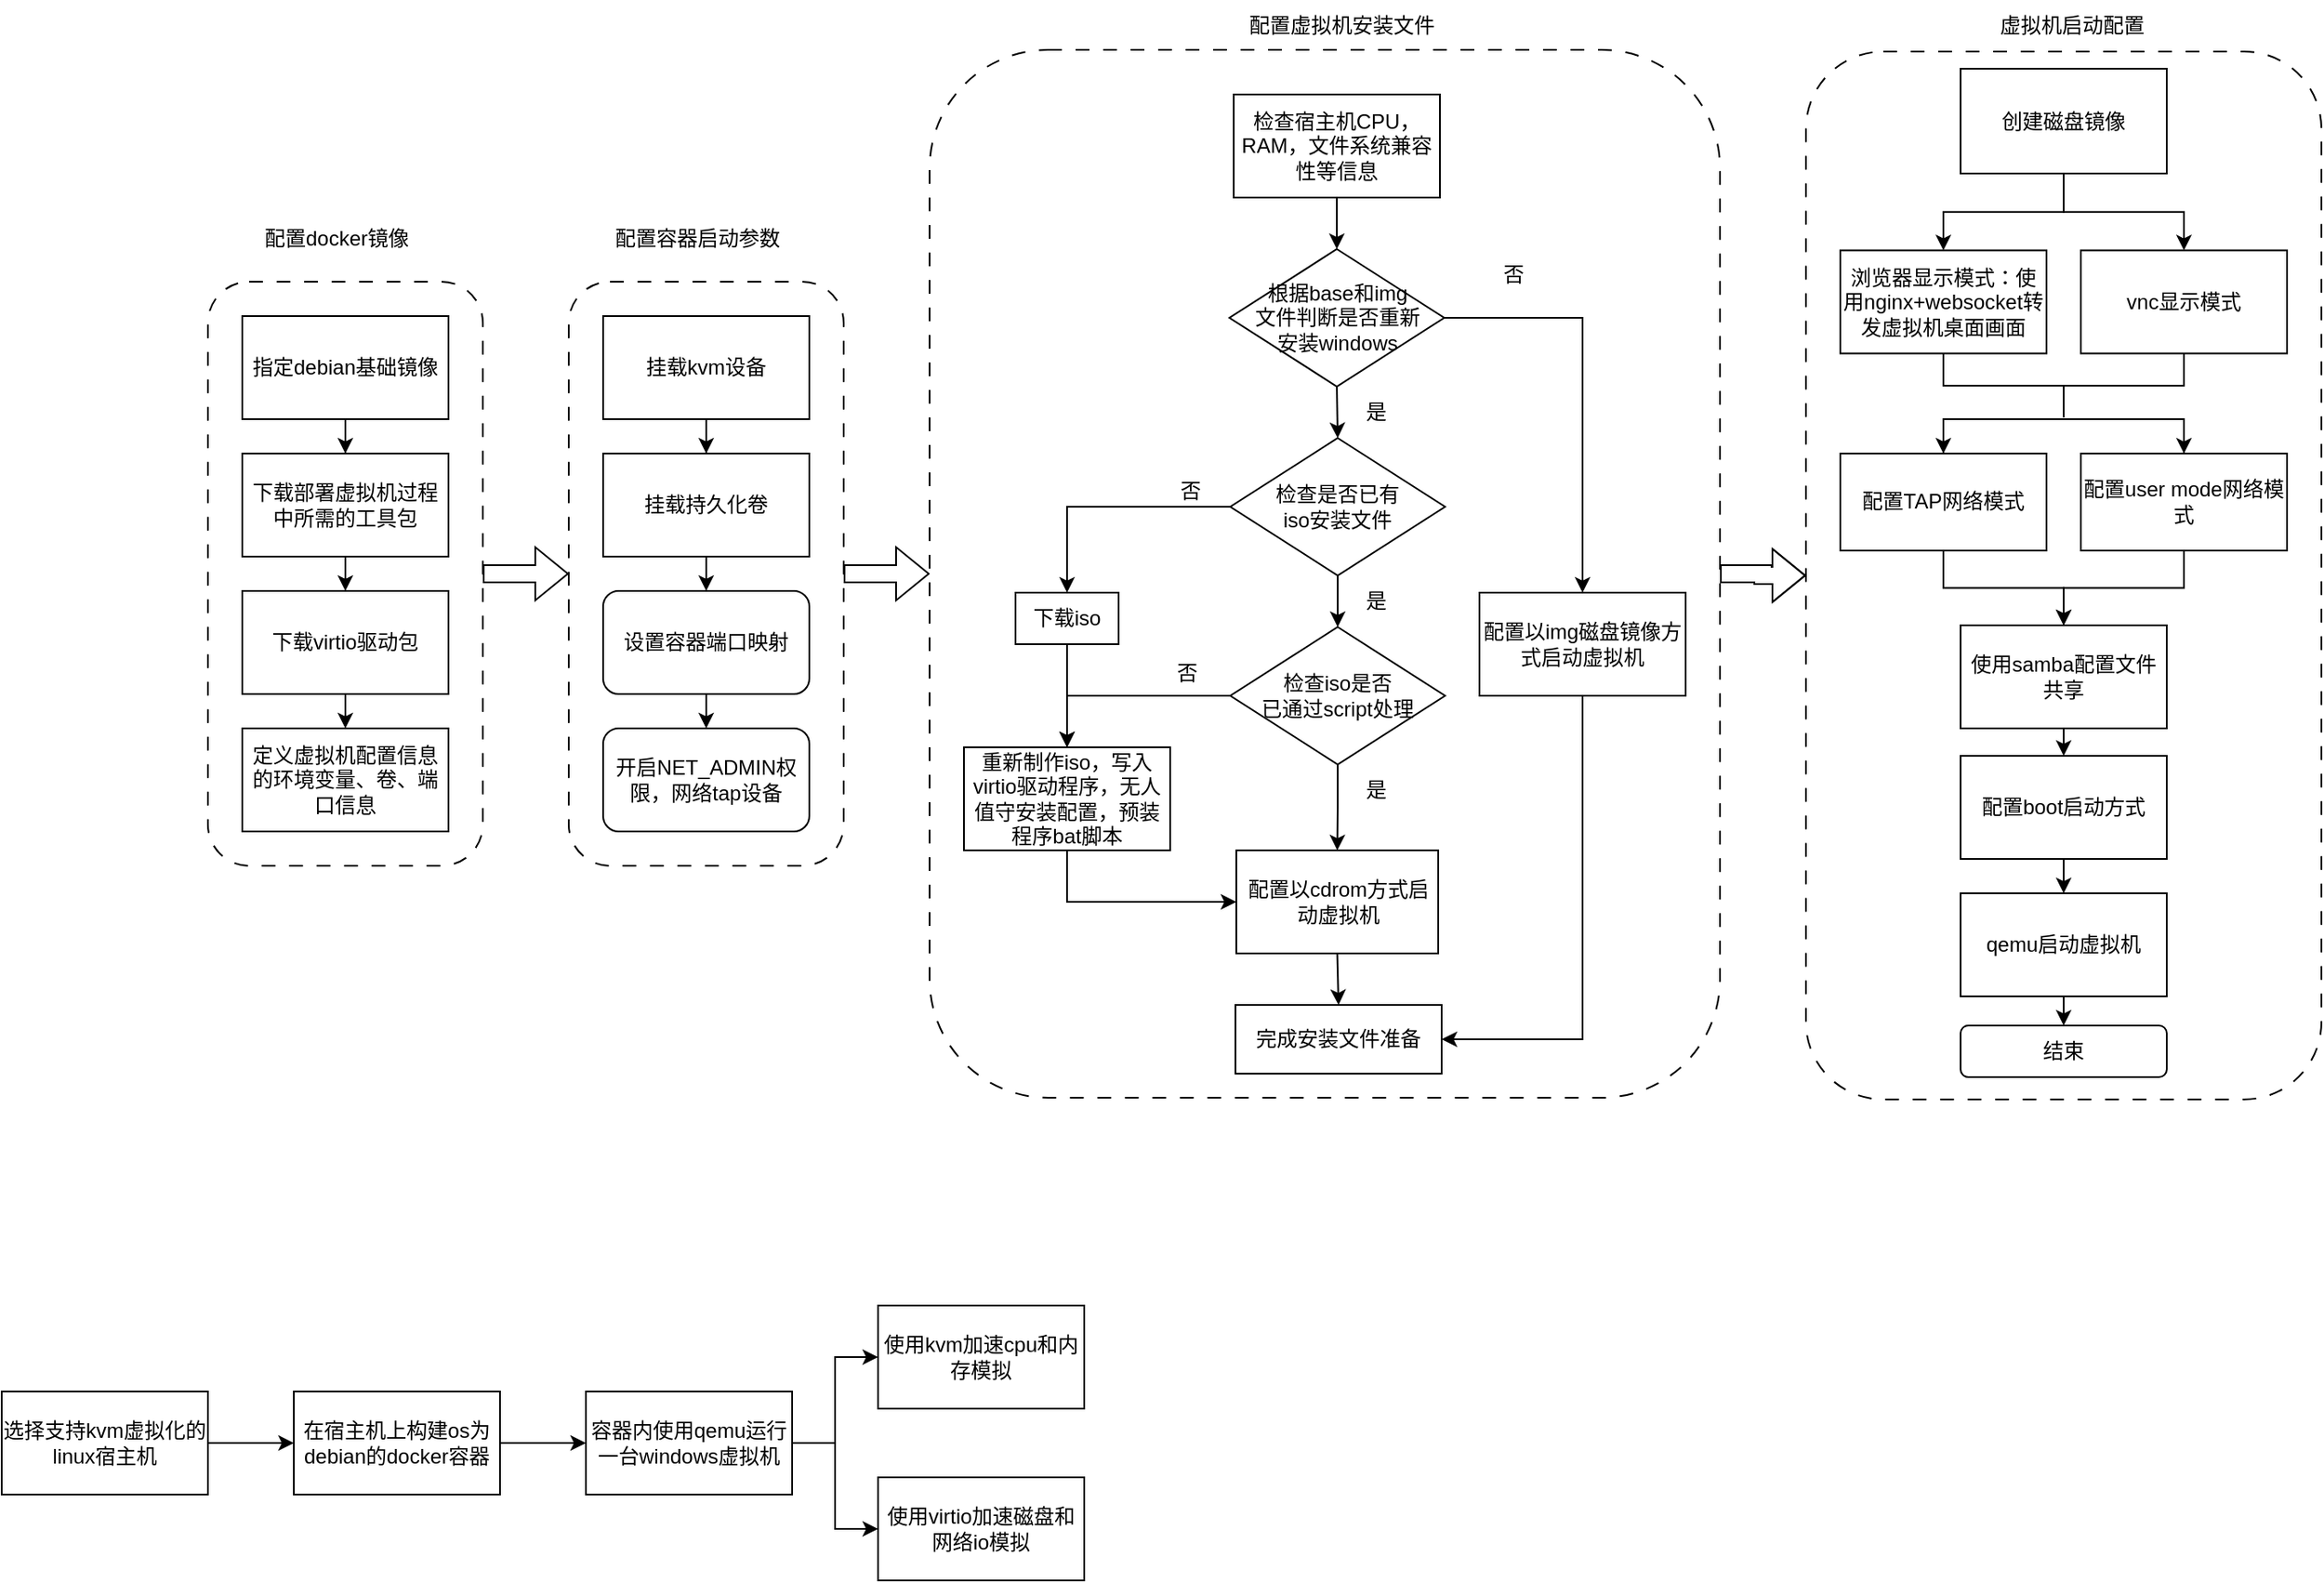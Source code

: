 <mxfile version="26.0.5">
  <diagram name="Page-1" id="BYpQI4XTyPwFm8TuNRjK">
    <mxGraphModel dx="2603" dy="738" grid="1" gridSize="10" guides="1" tooltips="1" connect="1" arrows="1" fold="1" page="1" pageScale="1" pageWidth="1169" pageHeight="1654" math="0" shadow="0">
      <root>
        <mxCell id="0" />
        <mxCell id="1" parent="0" />
        <mxCell id="55VfZpbfIY-dUhr3XNBg-116" style="edgeStyle=orthogonalEdgeStyle;rounded=0;orthogonalLoop=1;jettySize=auto;html=1;exitX=1;exitY=0.5;exitDx=0;exitDy=0;entryX=0;entryY=0.5;entryDx=0;entryDy=0;shape=flexArrow;" edge="1" parent="1" source="55VfZpbfIY-dUhr3XNBg-20" target="55VfZpbfIY-dUhr3XNBg-71">
          <mxGeometry relative="1" as="geometry" />
        </mxCell>
        <mxCell id="55VfZpbfIY-dUhr3XNBg-20" value="" style="rounded=1;whiteSpace=wrap;html=1;dashed=1;dashPattern=8 8;" vertex="1" parent="1">
          <mxGeometry x="100" y="214" width="160" height="340" as="geometry" />
        </mxCell>
        <mxCell id="55VfZpbfIY-dUhr3XNBg-112" style="edgeStyle=orthogonalEdgeStyle;rounded=0;orthogonalLoop=1;jettySize=auto;html=1;exitX=1;exitY=0.5;exitDx=0;exitDy=0;entryX=0;entryY=0.5;entryDx=0;entryDy=0;shape=flexArrow;" edge="1" parent="1" source="55VfZpbfIY-dUhr3XNBg-19" target="55VfZpbfIY-dUhr3XNBg-20">
          <mxGeometry relative="1" as="geometry" />
        </mxCell>
        <mxCell id="55VfZpbfIY-dUhr3XNBg-19" value="" style="rounded=1;whiteSpace=wrap;html=1;dashed=1;dashPattern=8 8;" vertex="1" parent="1">
          <mxGeometry x="-110" y="214" width="160" height="340" as="geometry" />
        </mxCell>
        <mxCell id="55VfZpbfIY-dUhr3XNBg-79" style="edgeStyle=orthogonalEdgeStyle;rounded=0;orthogonalLoop=1;jettySize=auto;html=1;exitX=0.5;exitY=1;exitDx=0;exitDy=0;" edge="1" parent="1" source="55VfZpbfIY-dUhr3XNBg-9" target="55VfZpbfIY-dUhr3XNBg-10">
          <mxGeometry relative="1" as="geometry" />
        </mxCell>
        <mxCell id="55VfZpbfIY-dUhr3XNBg-9" value="指定debian基础镜像" style="rounded=1;whiteSpace=wrap;html=1;arcSize=0;" vertex="1" parent="1">
          <mxGeometry x="-90" y="234" width="120" height="60" as="geometry" />
        </mxCell>
        <mxCell id="55VfZpbfIY-dUhr3XNBg-80" style="edgeStyle=orthogonalEdgeStyle;rounded=0;orthogonalLoop=1;jettySize=auto;html=1;exitX=0.5;exitY=1;exitDx=0;exitDy=0;entryX=0.5;entryY=0;entryDx=0;entryDy=0;" edge="1" parent="1" source="55VfZpbfIY-dUhr3XNBg-10" target="55VfZpbfIY-dUhr3XNBg-11">
          <mxGeometry relative="1" as="geometry" />
        </mxCell>
        <mxCell id="55VfZpbfIY-dUhr3XNBg-10" value="下载部署虚拟机过程中所需的工具包" style="rounded=1;whiteSpace=wrap;html=1;arcSize=0;" vertex="1" parent="1">
          <mxGeometry x="-90" y="314" width="120" height="60" as="geometry" />
        </mxCell>
        <mxCell id="55VfZpbfIY-dUhr3XNBg-81" style="edgeStyle=orthogonalEdgeStyle;rounded=0;orthogonalLoop=1;jettySize=auto;html=1;exitX=0.5;exitY=1;exitDx=0;exitDy=0;entryX=0.5;entryY=0;entryDx=0;entryDy=0;" edge="1" parent="1" source="55VfZpbfIY-dUhr3XNBg-11" target="55VfZpbfIY-dUhr3XNBg-12">
          <mxGeometry relative="1" as="geometry" />
        </mxCell>
        <mxCell id="55VfZpbfIY-dUhr3XNBg-11" value="下载virtio驱动包" style="rounded=1;whiteSpace=wrap;html=1;arcSize=0;" vertex="1" parent="1">
          <mxGeometry x="-90" y="394" width="120" height="60" as="geometry" />
        </mxCell>
        <mxCell id="55VfZpbfIY-dUhr3XNBg-12" value="定义虚拟机配置信息的环境变量、卷、端口信息" style="rounded=1;whiteSpace=wrap;html=1;arcSize=0;" vertex="1" parent="1">
          <mxGeometry x="-90" y="474" width="120" height="60" as="geometry" />
        </mxCell>
        <mxCell id="55VfZpbfIY-dUhr3XNBg-84" style="edgeStyle=orthogonalEdgeStyle;rounded=0;orthogonalLoop=1;jettySize=auto;html=1;exitX=0.5;exitY=1;exitDx=0;exitDy=0;entryX=0.5;entryY=0;entryDx=0;entryDy=0;" edge="1" parent="1" source="55VfZpbfIY-dUhr3XNBg-13" target="55VfZpbfIY-dUhr3XNBg-14">
          <mxGeometry relative="1" as="geometry" />
        </mxCell>
        <mxCell id="55VfZpbfIY-dUhr3XNBg-13" value="挂载持久化卷" style="rounded=1;whiteSpace=wrap;html=1;arcSize=0;" vertex="1" parent="1">
          <mxGeometry x="120" y="314" width="120" height="60" as="geometry" />
        </mxCell>
        <mxCell id="55VfZpbfIY-dUhr3XNBg-85" style="edgeStyle=orthogonalEdgeStyle;rounded=0;orthogonalLoop=1;jettySize=auto;html=1;exitX=0.5;exitY=1;exitDx=0;exitDy=0;entryX=0.5;entryY=0;entryDx=0;entryDy=0;" edge="1" parent="1" source="55VfZpbfIY-dUhr3XNBg-14" target="55VfZpbfIY-dUhr3XNBg-16">
          <mxGeometry relative="1" as="geometry" />
        </mxCell>
        <mxCell id="55VfZpbfIY-dUhr3XNBg-14" value="设置容器端口映射" style="rounded=1;whiteSpace=wrap;html=1;" vertex="1" parent="1">
          <mxGeometry x="120" y="394" width="120" height="60" as="geometry" />
        </mxCell>
        <mxCell id="55VfZpbfIY-dUhr3XNBg-83" style="edgeStyle=orthogonalEdgeStyle;rounded=0;orthogonalLoop=1;jettySize=auto;html=1;exitX=0.5;exitY=1;exitDx=0;exitDy=0;" edge="1" parent="1" source="55VfZpbfIY-dUhr3XNBg-15" target="55VfZpbfIY-dUhr3XNBg-13">
          <mxGeometry relative="1" as="geometry" />
        </mxCell>
        <mxCell id="55VfZpbfIY-dUhr3XNBg-15" value="挂载kvm设备" style="rounded=1;whiteSpace=wrap;html=1;arcSize=0;" vertex="1" parent="1">
          <mxGeometry x="120" y="234" width="120" height="60" as="geometry" />
        </mxCell>
        <mxCell id="55VfZpbfIY-dUhr3XNBg-16" value="开启NET_ADMIN权限，网络tap设备" style="rounded=1;whiteSpace=wrap;html=1;" vertex="1" parent="1">
          <mxGeometry x="120" y="474" width="120" height="60" as="geometry" />
        </mxCell>
        <mxCell id="55VfZpbfIY-dUhr3XNBg-73" value="配置docker镜像" style="text;html=1;align=center;verticalAlign=middle;whiteSpace=wrap;rounded=0;" vertex="1" parent="1">
          <mxGeometry x="-100" y="174" width="130" height="30" as="geometry" />
        </mxCell>
        <mxCell id="55VfZpbfIY-dUhr3XNBg-74" value="配置容器启动参数" style="text;html=1;align=center;verticalAlign=middle;whiteSpace=wrap;rounded=0;" vertex="1" parent="1">
          <mxGeometry x="110" y="174" width="130" height="30" as="geometry" />
        </mxCell>
        <mxCell id="55VfZpbfIY-dUhr3XNBg-76" value="配置虚拟机安装文件" style="text;html=1;align=center;verticalAlign=middle;whiteSpace=wrap;rounded=0;" vertex="1" parent="1">
          <mxGeometry x="490" y="50" width="120" height="30" as="geometry" />
        </mxCell>
        <mxCell id="55VfZpbfIY-dUhr3XNBg-115" style="edgeStyle=orthogonalEdgeStyle;rounded=0;orthogonalLoop=1;jettySize=auto;html=1;exitX=1;exitY=0.5;exitDx=0;exitDy=0;entryX=0;entryY=0.5;entryDx=0;entryDy=0;shape=flexArrow;" edge="1" parent="1" source="55VfZpbfIY-dUhr3XNBg-71" target="55VfZpbfIY-dUhr3XNBg-110">
          <mxGeometry relative="1" as="geometry" />
        </mxCell>
        <mxCell id="55VfZpbfIY-dUhr3XNBg-71" value="" style="rounded=1;whiteSpace=wrap;html=1;dashed=1;dashPattern=8 8;" vertex="1" parent="1">
          <mxGeometry x="310" y="79" width="460" height="610" as="geometry" />
        </mxCell>
        <mxCell id="55VfZpbfIY-dUhr3XNBg-70" value="" style="group" vertex="1" connectable="0" parent="1">
          <mxGeometry x="330" y="105" width="420" height="590" as="geometry" />
        </mxCell>
        <mxCell id="55VfZpbfIY-dUhr3XNBg-43" style="edgeStyle=orthogonalEdgeStyle;rounded=0;orthogonalLoop=1;jettySize=auto;html=1;exitX=0.5;exitY=1;exitDx=0;exitDy=0;entryX=0.5;entryY=0;entryDx=0;entryDy=0;" edge="1" parent="55VfZpbfIY-dUhr3XNBg-70" source="55VfZpbfIY-dUhr3XNBg-7" target="55VfZpbfIY-dUhr3XNBg-23">
          <mxGeometry relative="1" as="geometry" />
        </mxCell>
        <mxCell id="55VfZpbfIY-dUhr3XNBg-7" value="检查宿主机CPU，RAM，文件系统兼容性等信息" style="rounded=1;whiteSpace=wrap;html=1;arcSize=0;" vertex="1" parent="55VfZpbfIY-dUhr3XNBg-70">
          <mxGeometry x="157" width="120" height="60" as="geometry" />
        </mxCell>
        <mxCell id="55VfZpbfIY-dUhr3XNBg-42" style="edgeStyle=orthogonalEdgeStyle;rounded=0;orthogonalLoop=1;jettySize=auto;html=1;exitX=0.5;exitY=1;exitDx=0;exitDy=0;entryX=0.5;entryY=0;entryDx=0;entryDy=0;" edge="1" parent="55VfZpbfIY-dUhr3XNBg-70" source="55VfZpbfIY-dUhr3XNBg-23" target="55VfZpbfIY-dUhr3XNBg-24">
          <mxGeometry relative="1" as="geometry" />
        </mxCell>
        <mxCell id="55VfZpbfIY-dUhr3XNBg-66" style="edgeStyle=orthogonalEdgeStyle;rounded=0;orthogonalLoop=1;jettySize=auto;html=1;exitX=1;exitY=0.5;exitDx=0;exitDy=0;" edge="1" parent="55VfZpbfIY-dUhr3XNBg-70" source="55VfZpbfIY-dUhr3XNBg-23" target="55VfZpbfIY-dUhr3XNBg-49">
          <mxGeometry relative="1" as="geometry" />
        </mxCell>
        <mxCell id="55VfZpbfIY-dUhr3XNBg-23" value="&lt;div&gt;&lt;span style=&quot;background-color: transparent; color: light-dark(rgb(0, 0, 0), rgb(255, 255, 255));&quot;&gt;根据base和img&lt;/span&gt;&lt;/div&gt;&lt;div&gt;&lt;span style=&quot;background-color: transparent; color: light-dark(rgb(0, 0, 0), rgb(255, 255, 255));&quot;&gt;文件判断是否重新&lt;/span&gt;&lt;/div&gt;&lt;div&gt;&lt;span style=&quot;background-color: transparent; color: light-dark(rgb(0, 0, 0), rgb(255, 255, 255));&quot;&gt;安装windows&lt;/span&gt;&lt;/div&gt;" style="rhombus;whiteSpace=wrap;html=1;" vertex="1" parent="55VfZpbfIY-dUhr3XNBg-70">
          <mxGeometry x="154.5" y="90" width="125" height="80" as="geometry" />
        </mxCell>
        <mxCell id="55VfZpbfIY-dUhr3XNBg-34" style="edgeStyle=orthogonalEdgeStyle;rounded=0;orthogonalLoop=1;jettySize=auto;html=1;exitX=0;exitY=0.5;exitDx=0;exitDy=0;entryX=0.5;entryY=0;entryDx=0;entryDy=0;" edge="1" parent="55VfZpbfIY-dUhr3XNBg-70" source="55VfZpbfIY-dUhr3XNBg-24" target="55VfZpbfIY-dUhr3XNBg-29">
          <mxGeometry relative="1" as="geometry" />
        </mxCell>
        <mxCell id="55VfZpbfIY-dUhr3XNBg-36" style="edgeStyle=orthogonalEdgeStyle;rounded=0;orthogonalLoop=1;jettySize=auto;html=1;exitX=0.5;exitY=1;exitDx=0;exitDy=0;entryX=0.5;entryY=0;entryDx=0;entryDy=0;" edge="1" parent="55VfZpbfIY-dUhr3XNBg-70" source="55VfZpbfIY-dUhr3XNBg-24" target="55VfZpbfIY-dUhr3XNBg-27">
          <mxGeometry relative="1" as="geometry" />
        </mxCell>
        <mxCell id="55VfZpbfIY-dUhr3XNBg-24" value="检查是否已有&lt;div&gt;iso安装文件&lt;/div&gt;" style="rhombus;whiteSpace=wrap;html=1;" vertex="1" parent="55VfZpbfIY-dUhr3XNBg-70">
          <mxGeometry x="155" y="200" width="125" height="80" as="geometry" />
        </mxCell>
        <mxCell id="55VfZpbfIY-dUhr3XNBg-39" style="edgeStyle=orthogonalEdgeStyle;rounded=0;orthogonalLoop=1;jettySize=auto;html=1;exitX=0.5;exitY=1;exitDx=0;exitDy=0;entryX=0.5;entryY=0;entryDx=0;entryDy=0;" edge="1" parent="55VfZpbfIY-dUhr3XNBg-70" source="55VfZpbfIY-dUhr3XNBg-27" target="55VfZpbfIY-dUhr3XNBg-48">
          <mxGeometry relative="1" as="geometry">
            <mxPoint x="217.5" y="430" as="targetPoint" />
          </mxGeometry>
        </mxCell>
        <mxCell id="55VfZpbfIY-dUhr3XNBg-68" style="edgeStyle=orthogonalEdgeStyle;rounded=0;orthogonalLoop=1;jettySize=auto;html=1;exitX=0;exitY=0.5;exitDx=0;exitDy=0;entryX=0.5;entryY=0;entryDx=0;entryDy=0;" edge="1" parent="55VfZpbfIY-dUhr3XNBg-70" source="55VfZpbfIY-dUhr3XNBg-27" target="55VfZpbfIY-dUhr3XNBg-58">
          <mxGeometry relative="1" as="geometry" />
        </mxCell>
        <mxCell id="55VfZpbfIY-dUhr3XNBg-27" value="检查&lt;span style=&quot;background-color: transparent; color: light-dark(rgb(0, 0, 0), rgb(255, 255, 255));&quot;&gt;iso是否&lt;/span&gt;&lt;div&gt;&lt;span style=&quot;background-color: transparent; color: light-dark(rgb(0, 0, 0), rgb(255, 255, 255));&quot;&gt;已通过script处理&lt;/span&gt;&lt;/div&gt;" style="rhombus;whiteSpace=wrap;html=1;" vertex="1" parent="55VfZpbfIY-dUhr3XNBg-70">
          <mxGeometry x="155" y="310" width="125" height="80" as="geometry" />
        </mxCell>
        <mxCell id="55VfZpbfIY-dUhr3XNBg-60" style="edgeStyle=orthogonalEdgeStyle;rounded=0;orthogonalLoop=1;jettySize=auto;html=1;exitX=0.5;exitY=1;exitDx=0;exitDy=0;entryX=0.5;entryY=0;entryDx=0;entryDy=0;" edge="1" parent="55VfZpbfIY-dUhr3XNBg-70" source="55VfZpbfIY-dUhr3XNBg-29" target="55VfZpbfIY-dUhr3XNBg-58">
          <mxGeometry relative="1" as="geometry" />
        </mxCell>
        <mxCell id="55VfZpbfIY-dUhr3XNBg-29" value="下载iso" style="rounded=1;whiteSpace=wrap;html=1;arcSize=0;" vertex="1" parent="55VfZpbfIY-dUhr3XNBg-70">
          <mxGeometry x="30" y="290" width="60" height="30" as="geometry" />
        </mxCell>
        <mxCell id="55VfZpbfIY-dUhr3XNBg-33" value="否" style="text;html=1;align=center;verticalAlign=middle;whiteSpace=wrap;rounded=0;" vertex="1" parent="55VfZpbfIY-dUhr3XNBg-70">
          <mxGeometry x="101.5" y="216" width="60" height="30" as="geometry" />
        </mxCell>
        <mxCell id="55VfZpbfIY-dUhr3XNBg-37" value="是" style="text;html=1;align=center;verticalAlign=middle;whiteSpace=wrap;rounded=0;" vertex="1" parent="55VfZpbfIY-dUhr3XNBg-70">
          <mxGeometry x="210" y="280" width="60" height="30" as="geometry" />
        </mxCell>
        <mxCell id="55VfZpbfIY-dUhr3XNBg-40" value="是" style="text;html=1;align=center;verticalAlign=middle;whiteSpace=wrap;rounded=0;" vertex="1" parent="55VfZpbfIY-dUhr3XNBg-70">
          <mxGeometry x="210" y="390" width="60" height="30" as="geometry" />
        </mxCell>
        <mxCell id="55VfZpbfIY-dUhr3XNBg-44" value="是" style="text;html=1;align=center;verticalAlign=middle;whiteSpace=wrap;rounded=0;" vertex="1" parent="55VfZpbfIY-dUhr3XNBg-70">
          <mxGeometry x="210" y="170" width="60" height="30" as="geometry" />
        </mxCell>
        <mxCell id="55VfZpbfIY-dUhr3XNBg-63" style="edgeStyle=orthogonalEdgeStyle;rounded=0;orthogonalLoop=1;jettySize=auto;html=1;exitX=0.5;exitY=1;exitDx=0;exitDy=0;entryX=0.5;entryY=0;entryDx=0;entryDy=0;" edge="1" parent="55VfZpbfIY-dUhr3XNBg-70" source="55VfZpbfIY-dUhr3XNBg-48" target="55VfZpbfIY-dUhr3XNBg-62">
          <mxGeometry relative="1" as="geometry" />
        </mxCell>
        <mxCell id="55VfZpbfIY-dUhr3XNBg-48" value="配置以cdrom方式启动虚拟机" style="rounded=1;whiteSpace=wrap;html=1;arcSize=0;" vertex="1" parent="55VfZpbfIY-dUhr3XNBg-70">
          <mxGeometry x="158.5" y="440" width="117.5" height="60" as="geometry" />
        </mxCell>
        <mxCell id="55VfZpbfIY-dUhr3XNBg-65" style="edgeStyle=orthogonalEdgeStyle;rounded=0;orthogonalLoop=1;jettySize=auto;html=1;exitX=0.5;exitY=1;exitDx=0;exitDy=0;entryX=1;entryY=0.5;entryDx=0;entryDy=0;" edge="1" parent="55VfZpbfIY-dUhr3XNBg-70" source="55VfZpbfIY-dUhr3XNBg-49" target="55VfZpbfIY-dUhr3XNBg-62">
          <mxGeometry relative="1" as="geometry" />
        </mxCell>
        <mxCell id="55VfZpbfIY-dUhr3XNBg-49" value="配置以img磁盘镜像方式启动虚拟机" style="rounded=1;whiteSpace=wrap;html=1;arcSize=0;" vertex="1" parent="55VfZpbfIY-dUhr3XNBg-70">
          <mxGeometry x="300" y="290" width="120" height="60" as="geometry" />
        </mxCell>
        <mxCell id="55VfZpbfIY-dUhr3XNBg-53" value="否" style="text;html=1;align=center;verticalAlign=middle;whiteSpace=wrap;rounded=0;" vertex="1" parent="55VfZpbfIY-dUhr3XNBg-70">
          <mxGeometry x="100" y="322" width="60" height="30" as="geometry" />
        </mxCell>
        <mxCell id="55VfZpbfIY-dUhr3XNBg-61" style="edgeStyle=orthogonalEdgeStyle;rounded=0;orthogonalLoop=1;jettySize=auto;html=1;exitX=0.5;exitY=1;exitDx=0;exitDy=0;entryX=0;entryY=0.5;entryDx=0;entryDy=0;" edge="1" parent="55VfZpbfIY-dUhr3XNBg-70" source="55VfZpbfIY-dUhr3XNBg-58" target="55VfZpbfIY-dUhr3XNBg-48">
          <mxGeometry relative="1" as="geometry" />
        </mxCell>
        <mxCell id="55VfZpbfIY-dUhr3XNBg-58" value="重新制作iso，写入virtio驱动程序，无人值守安装配置，预装程序bat脚本" style="rounded=1;whiteSpace=wrap;html=1;arcSize=0;" vertex="1" parent="55VfZpbfIY-dUhr3XNBg-70">
          <mxGeometry y="380" width="120" height="60" as="geometry" />
        </mxCell>
        <mxCell id="55VfZpbfIY-dUhr3XNBg-62" value="完成安装文件准备" style="rounded=1;whiteSpace=wrap;html=1;arcSize=0;" vertex="1" parent="55VfZpbfIY-dUhr3XNBg-70">
          <mxGeometry x="158" y="530" width="120" height="40" as="geometry" />
        </mxCell>
        <mxCell id="55VfZpbfIY-dUhr3XNBg-67" value="否" style="text;html=1;align=center;verticalAlign=middle;whiteSpace=wrap;rounded=0;" vertex="1" parent="55VfZpbfIY-dUhr3XNBg-70">
          <mxGeometry x="290" y="90" width="60" height="30" as="geometry" />
        </mxCell>
        <mxCell id="55VfZpbfIY-dUhr3XNBg-131" style="edgeStyle=orthogonalEdgeStyle;rounded=0;orthogonalLoop=1;jettySize=auto;html=1;exitX=1;exitY=0.5;exitDx=0;exitDy=0;" edge="1" parent="1" source="55VfZpbfIY-dUhr3XNBg-130">
          <mxGeometry relative="1" as="geometry">
            <mxPoint x="-60" y="890" as="targetPoint" />
          </mxGeometry>
        </mxCell>
        <mxCell id="55VfZpbfIY-dUhr3XNBg-130" value="选择支持kvm虚拟化的linux宿主机" style="rounded=0;whiteSpace=wrap;html=1;" vertex="1" parent="1">
          <mxGeometry x="-230" y="860" width="120" height="60" as="geometry" />
        </mxCell>
        <mxCell id="55VfZpbfIY-dUhr3XNBg-162" style="edgeStyle=orthogonalEdgeStyle;rounded=0;orthogonalLoop=1;jettySize=auto;html=1;exitX=1;exitY=0.5;exitDx=0;exitDy=0;entryX=0;entryY=0.5;entryDx=0;entryDy=0;" edge="1" parent="1" source="55VfZpbfIY-dUhr3XNBg-132" target="55VfZpbfIY-dUhr3XNBg-133">
          <mxGeometry relative="1" as="geometry" />
        </mxCell>
        <mxCell id="55VfZpbfIY-dUhr3XNBg-132" value="在宿主机上构建os为debian的docker容器" style="rounded=0;whiteSpace=wrap;html=1;" vertex="1" parent="1">
          <mxGeometry x="-60" y="860" width="120" height="60" as="geometry" />
        </mxCell>
        <mxCell id="55VfZpbfIY-dUhr3XNBg-161" style="edgeStyle=orthogonalEdgeStyle;rounded=0;orthogonalLoop=1;jettySize=auto;html=1;exitX=1;exitY=0.5;exitDx=0;exitDy=0;" edge="1" parent="1" source="55VfZpbfIY-dUhr3XNBg-133" target="55VfZpbfIY-dUhr3XNBg-134">
          <mxGeometry relative="1" as="geometry" />
        </mxCell>
        <mxCell id="55VfZpbfIY-dUhr3XNBg-163" style="edgeStyle=orthogonalEdgeStyle;rounded=0;orthogonalLoop=1;jettySize=auto;html=1;entryX=0;entryY=0.5;entryDx=0;entryDy=0;" edge="1" parent="1" source="55VfZpbfIY-dUhr3XNBg-133" target="55VfZpbfIY-dUhr3XNBg-135">
          <mxGeometry relative="1" as="geometry" />
        </mxCell>
        <mxCell id="55VfZpbfIY-dUhr3XNBg-133" value="容器内使用qemu运行一台windows虚拟机" style="rounded=0;whiteSpace=wrap;html=1;" vertex="1" parent="1">
          <mxGeometry x="110" y="860" width="120" height="60" as="geometry" />
        </mxCell>
        <mxCell id="55VfZpbfIY-dUhr3XNBg-134" value="使用kvm加速cpu和内存模拟" style="rounded=0;whiteSpace=wrap;html=1;" vertex="1" parent="1">
          <mxGeometry x="280" y="810" width="120" height="60" as="geometry" />
        </mxCell>
        <mxCell id="55VfZpbfIY-dUhr3XNBg-135" value="使用virtio加速磁盘和网络io模拟" style="rounded=0;whiteSpace=wrap;html=1;" vertex="1" parent="1">
          <mxGeometry x="280" y="910" width="120" height="60" as="geometry" />
        </mxCell>
        <mxCell id="55VfZpbfIY-dUhr3XNBg-110" value="" style="rounded=1;whiteSpace=wrap;html=1;dashed=1;dashPattern=8 8;" vertex="1" parent="1">
          <mxGeometry x="820" y="80" width="300" height="610" as="geometry" />
        </mxCell>
        <mxCell id="55VfZpbfIY-dUhr3XNBg-142" style="edgeStyle=orthogonalEdgeStyle;rounded=0;orthogonalLoop=1;jettySize=auto;html=1;exitX=0.5;exitY=1;exitDx=0;exitDy=0;entryX=0.5;entryY=0;entryDx=0;entryDy=0;" edge="1" parent="1" source="55VfZpbfIY-dUhr3XNBg-75" target="55VfZpbfIY-dUhr3XNBg-77">
          <mxGeometry relative="1" as="geometry" />
        </mxCell>
        <mxCell id="55VfZpbfIY-dUhr3XNBg-143" style="edgeStyle=orthogonalEdgeStyle;rounded=0;orthogonalLoop=1;jettySize=auto;html=1;exitX=0.5;exitY=1;exitDx=0;exitDy=0;entryX=0.5;entryY=0;entryDx=0;entryDy=0;" edge="1" parent="1" source="55VfZpbfIY-dUhr3XNBg-75" target="55VfZpbfIY-dUhr3XNBg-137">
          <mxGeometry relative="1" as="geometry" />
        </mxCell>
        <mxCell id="55VfZpbfIY-dUhr3XNBg-75" value="创建磁盘镜像" style="rounded=0;whiteSpace=wrap;html=1;" vertex="1" parent="1">
          <mxGeometry x="910" y="90" width="120" height="61" as="geometry" />
        </mxCell>
        <mxCell id="55VfZpbfIY-dUhr3XNBg-77" value="浏览器显示模式：使用nginx+websocket转发虚拟机桌面画面" style="rounded=0;whiteSpace=wrap;html=1;" vertex="1" parent="1">
          <mxGeometry x="840" y="195.75" width="120" height="60" as="geometry" />
        </mxCell>
        <mxCell id="55VfZpbfIY-dUhr3XNBg-146" style="edgeStyle=orthogonalEdgeStyle;rounded=0;orthogonalLoop=1;jettySize=auto;html=1;exitX=0.5;exitY=1;exitDx=0;exitDy=0;entryX=0.5;entryY=0;entryDx=0;entryDy=0;" edge="1" parent="1" source="55VfZpbfIY-dUhr3XNBg-95" target="55VfZpbfIY-dUhr3XNBg-103">
          <mxGeometry relative="1" as="geometry" />
        </mxCell>
        <mxCell id="55VfZpbfIY-dUhr3XNBg-95" value="配置TAP网络模式" style="rounded=0;whiteSpace=wrap;html=1;" vertex="1" parent="1">
          <mxGeometry x="840" y="314" width="120" height="56.5" as="geometry" />
        </mxCell>
        <mxCell id="55VfZpbfIY-dUhr3XNBg-108" style="edgeStyle=orthogonalEdgeStyle;rounded=0;orthogonalLoop=1;jettySize=auto;html=1;exitX=0.5;exitY=1;exitDx=0;exitDy=0;entryX=0.5;entryY=0;entryDx=0;entryDy=0;" edge="1" parent="1" source="55VfZpbfIY-dUhr3XNBg-103" target="55VfZpbfIY-dUhr3XNBg-106">
          <mxGeometry relative="1" as="geometry" />
        </mxCell>
        <mxCell id="55VfZpbfIY-dUhr3XNBg-103" value="使用samba配置文件共享" style="rounded=0;whiteSpace=wrap;html=1;" vertex="1" parent="1">
          <mxGeometry x="910" y="414" width="120" height="60" as="geometry" />
        </mxCell>
        <mxCell id="55VfZpbfIY-dUhr3XNBg-123" style="edgeStyle=orthogonalEdgeStyle;rounded=0;orthogonalLoop=1;jettySize=auto;html=1;exitX=0.5;exitY=1;exitDx=0;exitDy=0;entryX=0.5;entryY=0;entryDx=0;entryDy=0;" edge="1" parent="1" source="55VfZpbfIY-dUhr3XNBg-106" target="55VfZpbfIY-dUhr3XNBg-122">
          <mxGeometry relative="1" as="geometry" />
        </mxCell>
        <mxCell id="55VfZpbfIY-dUhr3XNBg-106" value="配置boot启动方式" style="rounded=0;whiteSpace=wrap;html=1;" vertex="1" parent="1">
          <mxGeometry x="910" y="490" width="120" height="60" as="geometry" />
        </mxCell>
        <mxCell id="55VfZpbfIY-dUhr3XNBg-117" value="虚拟机启动配置" style="text;html=1;align=center;verticalAlign=middle;whiteSpace=wrap;rounded=0;" vertex="1" parent="1">
          <mxGeometry x="920" y="50" width="110" height="30" as="geometry" />
        </mxCell>
        <mxCell id="55VfZpbfIY-dUhr3XNBg-118" style="edgeStyle=orthogonalEdgeStyle;rounded=0;orthogonalLoop=1;jettySize=auto;html=1;exitX=0.5;exitY=1;exitDx=0;exitDy=0;" edge="1" parent="1" source="55VfZpbfIY-dUhr3XNBg-106" target="55VfZpbfIY-dUhr3XNBg-106">
          <mxGeometry relative="1" as="geometry" />
        </mxCell>
        <mxCell id="55VfZpbfIY-dUhr3XNBg-128" style="edgeStyle=orthogonalEdgeStyle;rounded=0;orthogonalLoop=1;jettySize=auto;html=1;exitX=0.5;exitY=1;exitDx=0;exitDy=0;entryX=0.5;entryY=0;entryDx=0;entryDy=0;" edge="1" parent="1" source="55VfZpbfIY-dUhr3XNBg-122" target="55VfZpbfIY-dUhr3XNBg-127">
          <mxGeometry relative="1" as="geometry" />
        </mxCell>
        <mxCell id="55VfZpbfIY-dUhr3XNBg-122" value="qemu启动虚拟机" style="rounded=0;whiteSpace=wrap;html=1;" vertex="1" parent="1">
          <mxGeometry x="910" y="570" width="120" height="60" as="geometry" />
        </mxCell>
        <mxCell id="55VfZpbfIY-dUhr3XNBg-127" value="结束" style="rounded=1;whiteSpace=wrap;html=1;" vertex="1" parent="1">
          <mxGeometry x="910" y="647" width="120" height="30" as="geometry" />
        </mxCell>
        <mxCell id="55VfZpbfIY-dUhr3XNBg-137" value="vnc显示模式" style="rounded=0;whiteSpace=wrap;html=1;" vertex="1" parent="1">
          <mxGeometry x="980" y="195.75" width="120" height="60" as="geometry" />
        </mxCell>
        <mxCell id="55VfZpbfIY-dUhr3XNBg-148" style="edgeStyle=orthogonalEdgeStyle;rounded=0;orthogonalLoop=1;jettySize=auto;html=1;exitX=0.5;exitY=1;exitDx=0;exitDy=0;entryX=0.5;entryY=0;entryDx=0;entryDy=0;" edge="1" parent="1" source="55VfZpbfIY-dUhr3XNBg-139" target="55VfZpbfIY-dUhr3XNBg-103">
          <mxGeometry relative="1" as="geometry" />
        </mxCell>
        <mxCell id="55VfZpbfIY-dUhr3XNBg-139" value="配置user mode网络模式" style="rounded=0;whiteSpace=wrap;html=1;" vertex="1" parent="1">
          <mxGeometry x="980" y="314" width="120" height="56.5" as="geometry" />
        </mxCell>
        <mxCell id="55VfZpbfIY-dUhr3XNBg-152" value="" style="shape=partialRectangle;whiteSpace=wrap;html=1;bottom=1;right=1;left=1;top=0;fillColor=none;routingCenterX=-0.5;" vertex="1" parent="1">
          <mxGeometry x="900" y="256.5" width="140" height="18" as="geometry" />
        </mxCell>
        <mxCell id="55VfZpbfIY-dUhr3XNBg-153" value="" style="shape=partialRectangle;whiteSpace=wrap;html=1;bottom=1;right=1;left=1;top=0;fillColor=none;routingCenterX=-0.5;rotation=-180;" vertex="1" parent="1">
          <mxGeometry x="900" y="294" width="140" height="20" as="geometry" />
        </mxCell>
        <mxCell id="55VfZpbfIY-dUhr3XNBg-155" style="edgeStyle=orthogonalEdgeStyle;rounded=0;orthogonalLoop=1;jettySize=auto;html=1;exitX=1;exitY=1;exitDx=0;exitDy=0;entryX=1;entryY=0;entryDx=0;entryDy=0;" edge="1" parent="1" source="55VfZpbfIY-dUhr3XNBg-153" target="55VfZpbfIY-dUhr3XNBg-153">
          <mxGeometry relative="1" as="geometry" />
        </mxCell>
        <mxCell id="55VfZpbfIY-dUhr3XNBg-156" style="edgeStyle=orthogonalEdgeStyle;rounded=0;orthogonalLoop=1;jettySize=auto;html=1;exitX=0;exitY=1;exitDx=0;exitDy=0;entryX=0;entryY=0;entryDx=0;entryDy=0;" edge="1" parent="1" source="55VfZpbfIY-dUhr3XNBg-153" target="55VfZpbfIY-dUhr3XNBg-153">
          <mxGeometry relative="1" as="geometry" />
        </mxCell>
        <mxCell id="55VfZpbfIY-dUhr3XNBg-160" value="" style="line;strokeWidth=1;direction=south;html=1;" vertex="1" parent="1">
          <mxGeometry x="965" y="274.5" width="10" height="18.5" as="geometry" />
        </mxCell>
      </root>
    </mxGraphModel>
  </diagram>
</mxfile>

